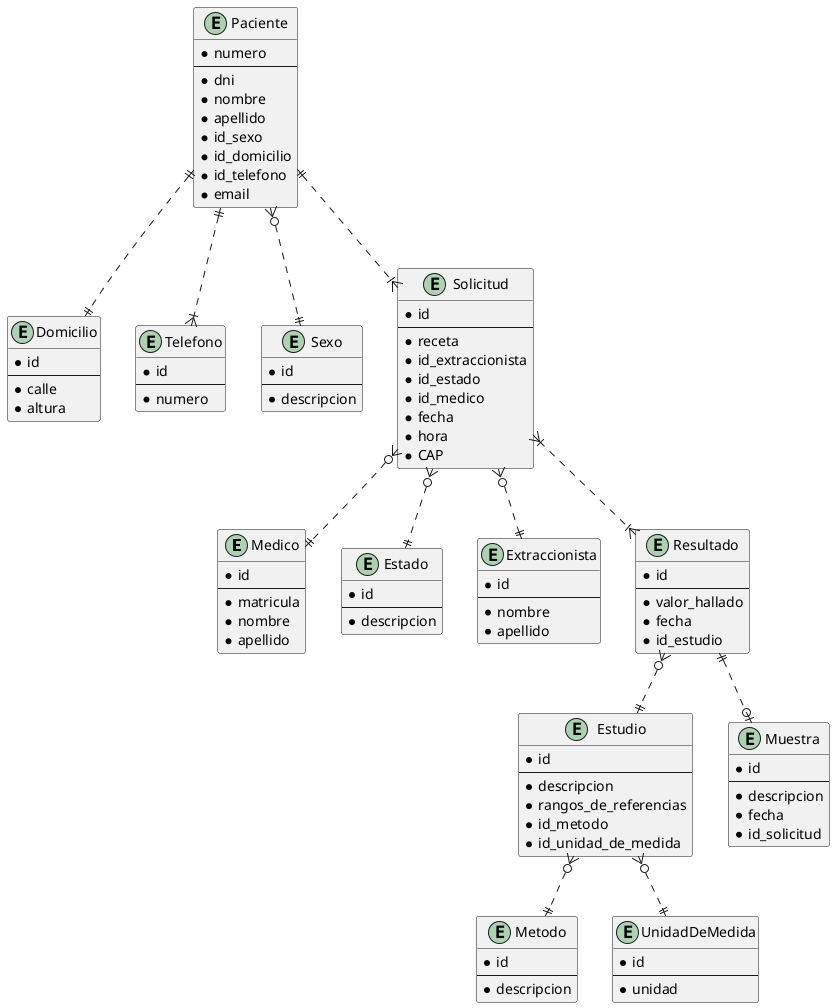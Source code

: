 @startuml BIOMEDICA
entity Medico {
    * id
    --
    * matricula
    * nombre
    * apellido
}

entity Domicilio {
    * id
    --
    * calle
    * altura
}

entity Telefono {
    * id
    --
    * numero
}

entity Sexo {
    * id
    --
    * descripcion
}

entity Paciente {
    * numero
    --
    * dni
    * nombre
    * apellido
    * id_sexo
    * id_domicilio
    * id_telefono
    * email
}

entity Estado {
    * id
    --
    * descripcion
}

entity Estudio {
    * id
    --
    * descripcion
    * rangos_de_referencias
    * id_metodo
    * id_unidad_de_medida
}

entity Solicitud {
    * id
    --
    * receta
    * id_extraccionista
    * id_estado
    * id_medico
    * fecha
    * hora
    * CAP
}

entity Extraccionista {
    * id
    --
    * nombre
    * apellido
}

entity Muestra {
    * id
    --
    * descripcion
    * fecha
    * id_solicitud
}

entity Metodo {
    * id
    --
    * descripcion
}

entity Resultado {
    * id
    --
    * valor_hallado
    * fecha
    * id_estudio
}

entity UnidadDeMedida {
    * id
    --
    * unidad
}

Paciente ||..|| Domicilio
Paciente ||..|{ Telefono
Paciente }o..|| Sexo
Paciente ||..|{ Solicitud
Solicitud }o..|| Medico
Solicitud }o..|| Estado
Resultado ||..o| Muestra
Solicitud }o..|| Extraccionista
Estudio }o..|| Metodo
Solicitud }|..|{ Resultado
Estudio }o..|| UnidadDeMedida
Resultado }o..|| Estudio

@enduml
